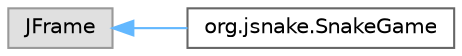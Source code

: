 digraph "Osztályhierarchia-ábra"
{
 // LATEX_PDF_SIZE
  bgcolor="transparent";
  edge [fontname=Helvetica,fontsize=10,labelfontname=Helvetica,labelfontsize=10];
  node [fontname=Helvetica,fontsize=10,shape=box,height=0.2,width=0.4];
  rankdir="LR";
  Node0 [id="Node000000",label="JFrame",height=0.2,width=0.4,color="grey60", fillcolor="#E0E0E0", style="filled",tooltip=" "];
  Node0 -> Node1 [id="edge7_Node000000_Node000001",dir="back",color="steelblue1",style="solid",tooltip=" "];
  Node1 [id="Node000001",label="org.jsnake.SnakeGame",height=0.2,width=0.4,color="grey40", fillcolor="white", style="filled",URL="$classorg_1_1jsnake_1_1_snake_game.html",tooltip="A játék fő osztálya, amely a játékot, a ranglistát és a beállításokat tartalmazza."];
}
